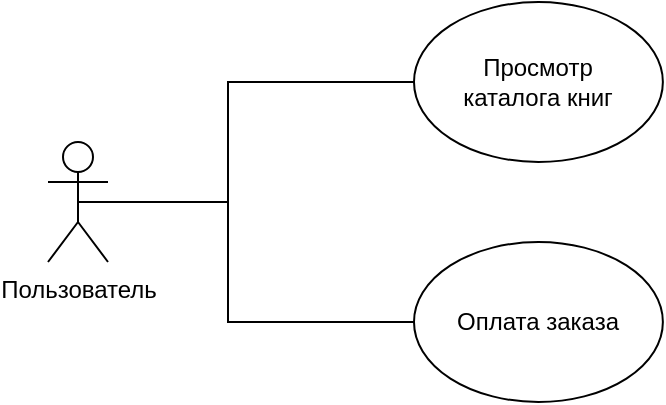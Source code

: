 <mxfile pages="1">
    <diagram id="R2lEEEUBdFMjLlhIrx00" name="Page-1">
        <mxGraphModel dx="874" dy="667" grid="1" gridSize="10" guides="1" tooltips="1" connect="1" arrows="1" fold="1" page="1" pageScale="1" pageWidth="850" pageHeight="1100" math="0" shadow="0">
            <root>
                <mxCell id="0"/>
                <mxCell id="1" parent="0"/>
                <mxCell id="macZc3DusFHGocfkwywF-20" style="edgeStyle=orthogonalEdgeStyle;rounded=0;orthogonalLoop=1;jettySize=auto;html=1;entryX=0;entryY=0.5;entryDx=0;entryDy=0;exitX=0.5;exitY=0.5;exitDx=0;exitDy=0;exitPerimeter=0;endArrow=none;endFill=0;" parent="1" source="macZc3DusFHGocfkwywF-1" target="macZc3DusFHGocfkwywF-14" edge="1">
                    <mxGeometry relative="1" as="geometry">
                        <Array as="points">
                            <mxPoint x="270" y="630"/>
                            <mxPoint x="270" y="570"/>
                        </Array>
                    </mxGeometry>
                </mxCell>
                <mxCell id="macZc3DusFHGocfkwywF-22" style="edgeStyle=orthogonalEdgeStyle;rounded=0;orthogonalLoop=1;jettySize=auto;html=1;exitX=0.5;exitY=0.5;exitDx=0;exitDy=0;exitPerimeter=0;entryX=0;entryY=0.5;entryDx=0;entryDy=0;endArrow=none;endFill=0;" parent="1" source="macZc3DusFHGocfkwywF-1" target="macZc3DusFHGocfkwywF-21" edge="1">
                    <mxGeometry relative="1" as="geometry">
                        <Array as="points">
                            <mxPoint x="270" y="630"/>
                            <mxPoint x="270" y="690"/>
                        </Array>
                    </mxGeometry>
                </mxCell>
                <mxCell id="macZc3DusFHGocfkwywF-1" value="Пользователь" style="shape=umlActor;verticalLabelPosition=bottom;verticalAlign=top;html=1;outlineConnect=0;" parent="1" vertex="1">
                    <mxGeometry x="180" y="600" width="30" height="60" as="geometry"/>
                </mxCell>
                <mxCell id="macZc3DusFHGocfkwywF-14" value="Просмотр&lt;br&gt;каталога книг" style="ellipse;whiteSpace=wrap;html=1;" parent="1" vertex="1">
                    <mxGeometry x="363" y="530" width="124.44" height="80" as="geometry"/>
                </mxCell>
                <mxCell id="macZc3DusFHGocfkwywF-21" value="Оплата заказа" style="ellipse;whiteSpace=wrap;html=1;" parent="1" vertex="1">
                    <mxGeometry x="363" y="650" width="124.44" height="80" as="geometry"/>
                </mxCell>
            </root>
        </mxGraphModel>
    </diagram>
</mxfile>